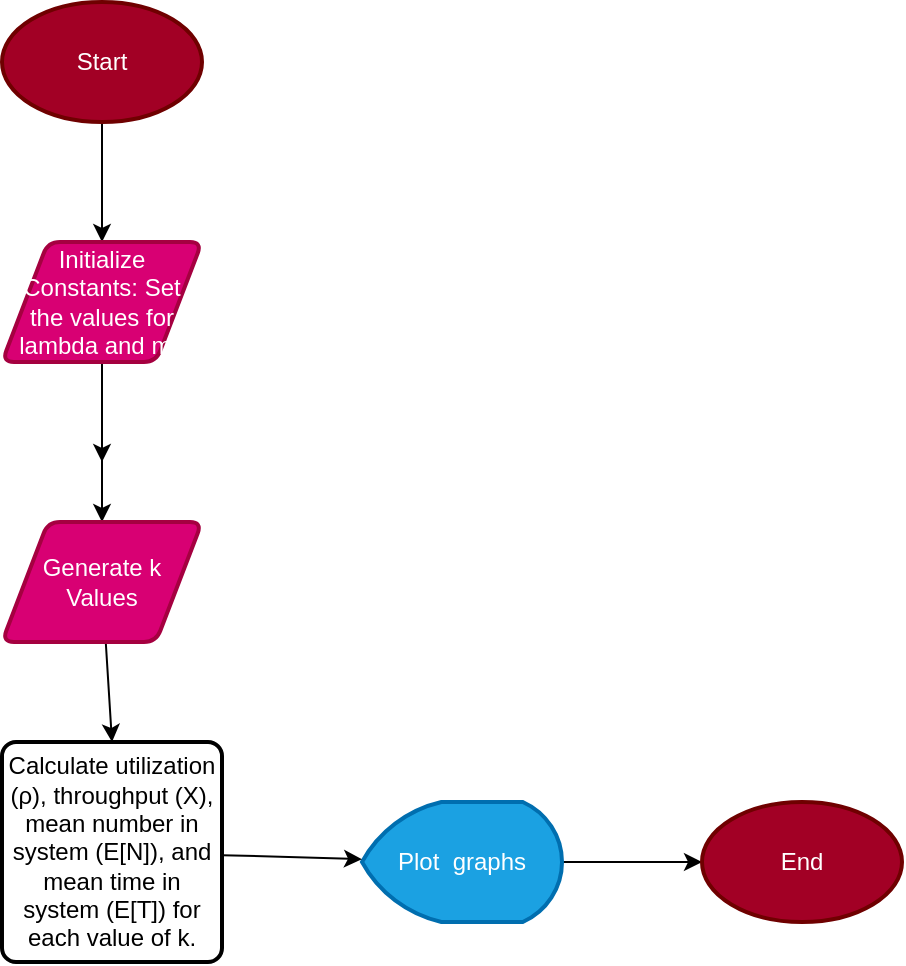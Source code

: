 <mxfile>
    <diagram id="L4TXdoV5BqW3MOwABhbO" name="Page-1">
        <mxGraphModel dx="730" dy="515" grid="1" gridSize="10" guides="1" tooltips="1" connect="1" arrows="1" fold="1" page="1" pageScale="1" pageWidth="850" pageHeight="1100" math="0" shadow="0">
            <root>
                <mxCell id="0"/>
                <mxCell id="1" parent="0"/>
                <mxCell id="2" style="edgeStyle=none;html=1;" edge="1" parent="1" source="3" target="5">
                    <mxGeometry relative="1" as="geometry"/>
                </mxCell>
                <mxCell id="3" value="Start" style="strokeWidth=2;html=1;shape=mxgraph.flowchart.start_1;whiteSpace=wrap;fillColor=#a20025;fontColor=#ffffff;strokeColor=#6F0000;" vertex="1" parent="1">
                    <mxGeometry x="200" y="70" width="100" height="60" as="geometry"/>
                </mxCell>
                <mxCell id="4" style="edgeStyle=none;html=1;" edge="1" parent="1" source="5">
                    <mxGeometry relative="1" as="geometry">
                        <mxPoint x="250" y="300" as="targetPoint"/>
                    </mxGeometry>
                </mxCell>
                <mxCell id="23" value="" style="edgeStyle=none;html=1;" edge="1" parent="1" source="5" target="22">
                    <mxGeometry relative="1" as="geometry"/>
                </mxCell>
                <mxCell id="5" value="Initialize Constants: Set the values for lambda and mu" style="shape=parallelogram;html=1;strokeWidth=2;perimeter=parallelogramPerimeter;whiteSpace=wrap;rounded=1;arcSize=12;size=0.23;fillColor=#d80073;fontColor=#ffffff;strokeColor=#A50040;" vertex="1" parent="1">
                    <mxGeometry x="200" y="190" width="100" height="60" as="geometry"/>
                </mxCell>
                <mxCell id="19" style="edgeStyle=none;html=1;entryX=0;entryY=0.5;entryDx=0;entryDy=0;entryPerimeter=0;" edge="1" parent="1" source="20" target="21">
                    <mxGeometry relative="1" as="geometry"/>
                </mxCell>
                <mxCell id="20" value="Plot&amp;nbsp; graphs" style="strokeWidth=2;html=1;shape=mxgraph.flowchart.display;whiteSpace=wrap;fillColor=#1ba1e2;fontColor=#ffffff;strokeColor=#006EAF;" vertex="1" parent="1">
                    <mxGeometry x="380" y="470" width="100" height="60" as="geometry"/>
                </mxCell>
                <mxCell id="21" value="End" style="strokeWidth=2;html=1;shape=mxgraph.flowchart.start_1;whiteSpace=wrap;fillColor=#a20025;fontColor=#ffffff;strokeColor=#6F0000;" vertex="1" parent="1">
                    <mxGeometry x="550" y="470" width="100" height="60" as="geometry"/>
                </mxCell>
                <mxCell id="25" style="edgeStyle=none;html=1;entryX=0.5;entryY=0;entryDx=0;entryDy=0;" edge="1" parent="1" source="22" target="24">
                    <mxGeometry relative="1" as="geometry"/>
                </mxCell>
                <mxCell id="22" value="Generate k Values" style="shape=parallelogram;html=1;strokeWidth=2;perimeter=parallelogramPerimeter;whiteSpace=wrap;rounded=1;arcSize=12;size=0.23;fillColor=#d80073;fontColor=#ffffff;strokeColor=#A50040;" vertex="1" parent="1">
                    <mxGeometry x="200" y="330" width="100" height="60" as="geometry"/>
                </mxCell>
                <mxCell id="26" style="edgeStyle=none;html=1;" edge="1" parent="1" source="24" target="20">
                    <mxGeometry relative="1" as="geometry"/>
                </mxCell>
                <mxCell id="24" value="Calculate utilization (ρ), throughput (X), mean number in system (E[N]), and mean time in system (E[T]) for each value of k." style="rounded=1;whiteSpace=wrap;html=1;absoluteArcSize=1;arcSize=14;strokeWidth=2;" vertex="1" parent="1">
                    <mxGeometry x="200" y="440" width="110" height="110" as="geometry"/>
                </mxCell>
            </root>
        </mxGraphModel>
    </diagram>
</mxfile>